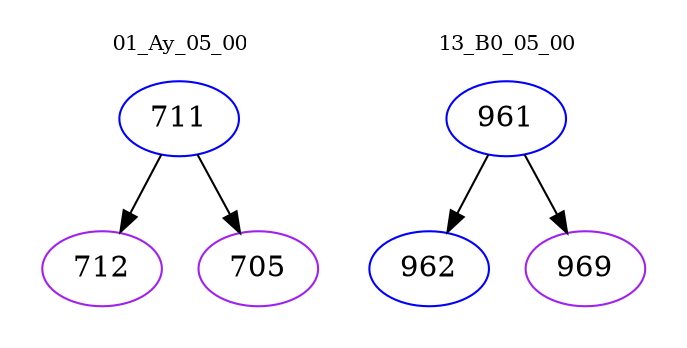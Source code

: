 digraph{
subgraph cluster_0 {
color = white
label = "01_Ay_05_00";
fontsize=10;
T0_711 [label="711", color="blue"]
T0_711 -> T0_712 [color="black"]
T0_712 [label="712", color="purple"]
T0_711 -> T0_705 [color="black"]
T0_705 [label="705", color="purple"]
}
subgraph cluster_1 {
color = white
label = "13_B0_05_00";
fontsize=10;
T1_961 [label="961", color="blue"]
T1_961 -> T1_962 [color="black"]
T1_962 [label="962", color="blue"]
T1_961 -> T1_969 [color="black"]
T1_969 [label="969", color="purple"]
}
}
